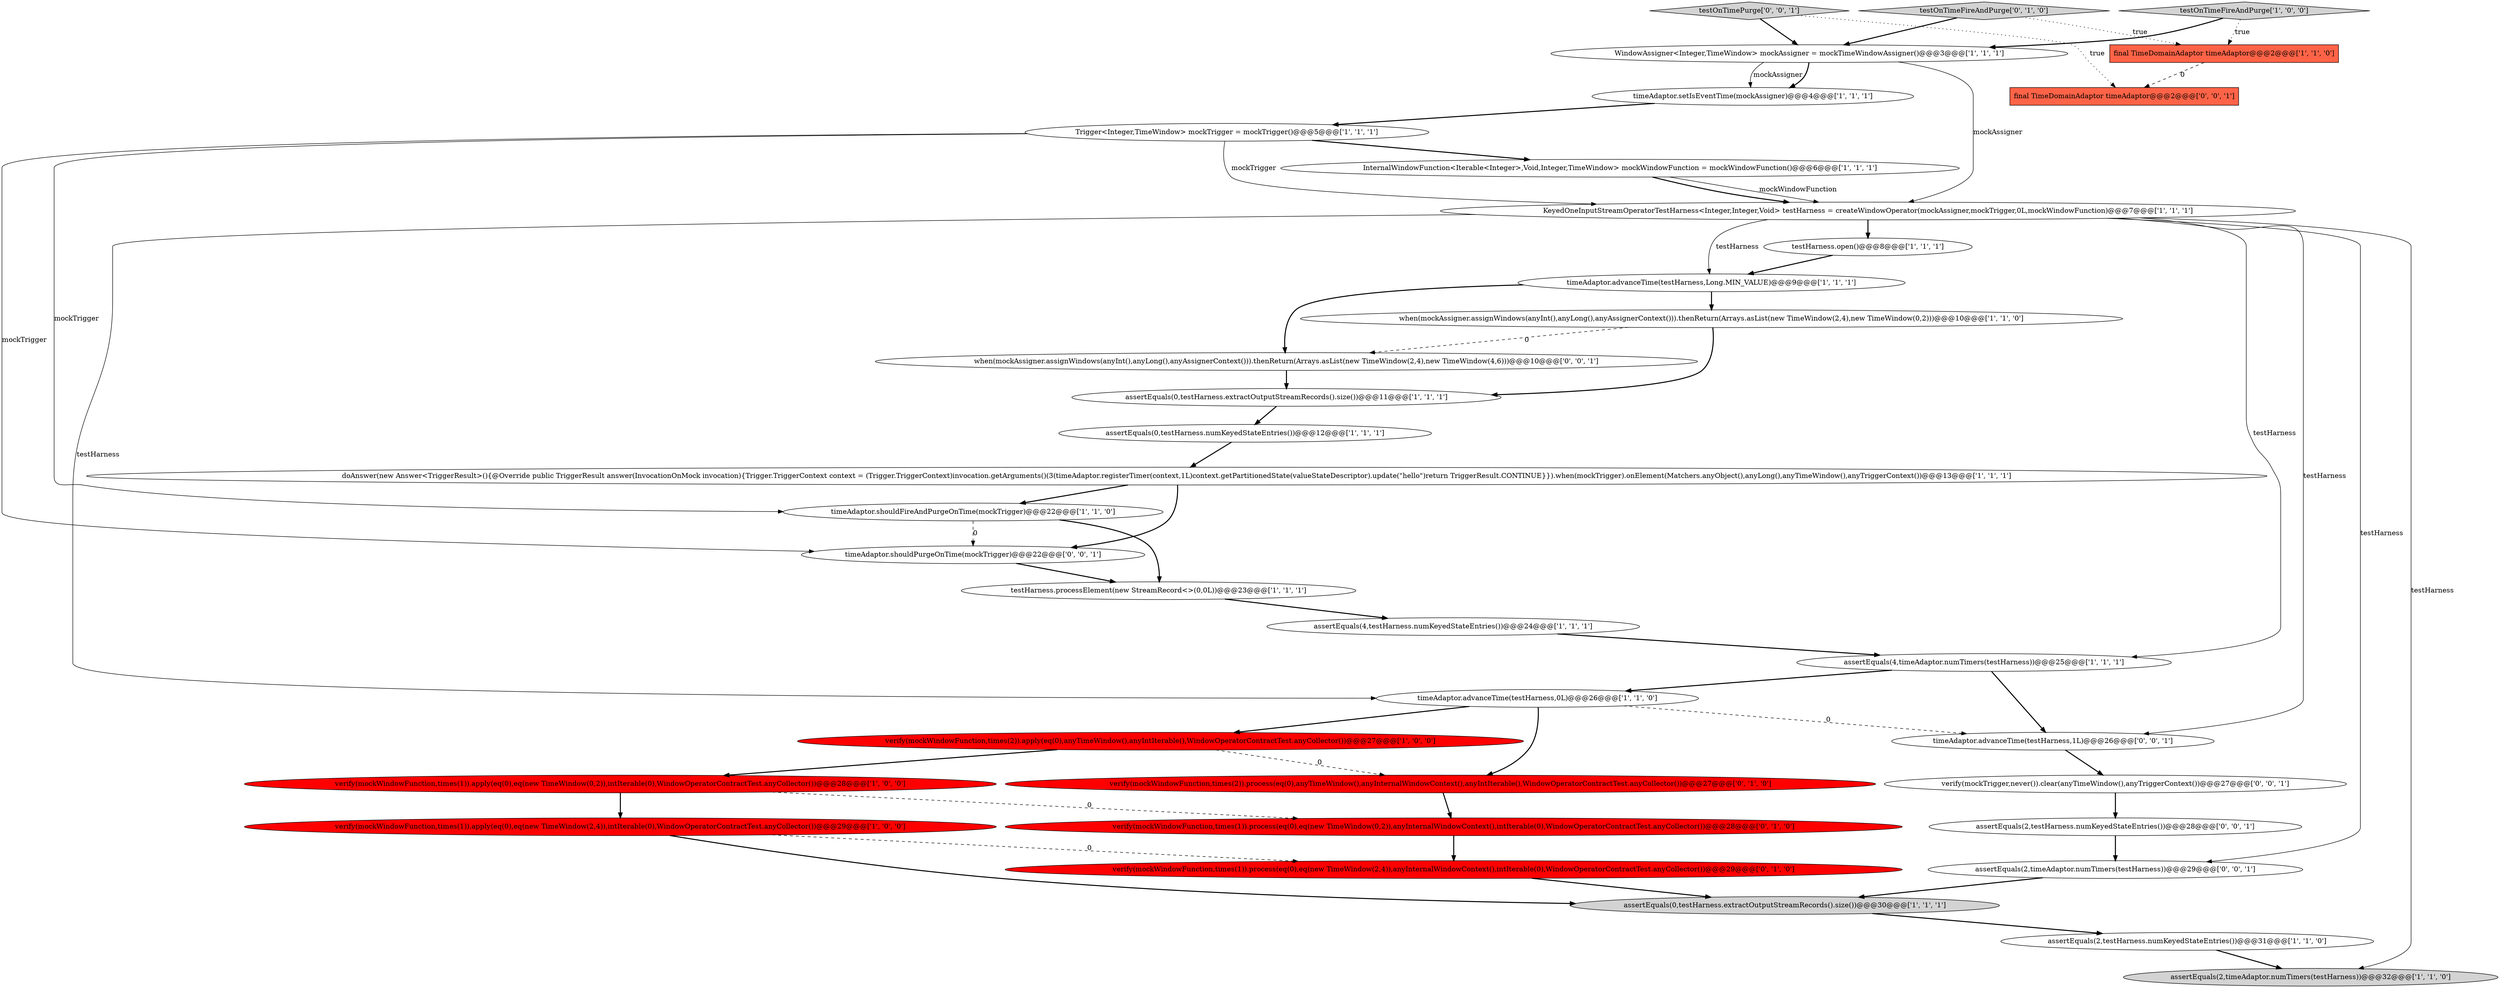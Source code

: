 digraph {
32 [style = filled, label = "testOnTimePurge['0', '0', '1']", fillcolor = lightgray, shape = diamond image = "AAA0AAABBB3BBB"];
1 [style = filled, label = "assertEquals(2,timeAdaptor.numTimers(testHarness))@@@32@@@['1', '1', '0']", fillcolor = lightgray, shape = ellipse image = "AAA0AAABBB1BBB"];
29 [style = filled, label = "final TimeDomainAdaptor timeAdaptor@@@2@@@['0', '0', '1']", fillcolor = tomato, shape = box image = "AAA0AAABBB3BBB"];
18 [style = filled, label = "assertEquals(0,testHarness.numKeyedStateEntries())@@@12@@@['1', '1', '1']", fillcolor = white, shape = ellipse image = "AAA0AAABBB1BBB"];
8 [style = filled, label = "assertEquals(4,timeAdaptor.numTimers(testHarness))@@@25@@@['1', '1', '1']", fillcolor = white, shape = ellipse image = "AAA0AAABBB1BBB"];
12 [style = filled, label = "timeAdaptor.advanceTime(testHarness,Long.MIN_VALUE)@@@9@@@['1', '1', '1']", fillcolor = white, shape = ellipse image = "AAA0AAABBB1BBB"];
24 [style = filled, label = "verify(mockWindowFunction,times(1)).process(eq(0),eq(new TimeWindow(2,4)),anyInternalWindowContext(),intIterable(0),WindowOperatorContractTest.anyCollector())@@@29@@@['0', '1', '0']", fillcolor = red, shape = ellipse image = "AAA1AAABBB2BBB"];
31 [style = filled, label = "assertEquals(2,timeAdaptor.numTimers(testHarness))@@@29@@@['0', '0', '1']", fillcolor = white, shape = ellipse image = "AAA0AAABBB3BBB"];
7 [style = filled, label = "testHarness.open()@@@8@@@['1', '1', '1']", fillcolor = white, shape = ellipse image = "AAA0AAABBB1BBB"];
26 [style = filled, label = "testOnTimeFireAndPurge['0', '1', '0']", fillcolor = lightgray, shape = diamond image = "AAA0AAABBB2BBB"];
5 [style = filled, label = "assertEquals(0,testHarness.extractOutputStreamRecords().size())@@@30@@@['1', '1', '1']", fillcolor = lightgray, shape = ellipse image = "AAA0AAABBB1BBB"];
34 [style = filled, label = "verify(mockTrigger,never()).clear(anyTimeWindow(),anyTriggerContext())@@@27@@@['0', '0', '1']", fillcolor = white, shape = ellipse image = "AAA0AAABBB3BBB"];
20 [style = filled, label = "assertEquals(2,testHarness.numKeyedStateEntries())@@@31@@@['1', '1', '0']", fillcolor = white, shape = ellipse image = "AAA0AAABBB1BBB"];
0 [style = filled, label = "KeyedOneInputStreamOperatorTestHarness<Integer,Integer,Void> testHarness = createWindowOperator(mockAssigner,mockTrigger,0L,mockWindowFunction)@@@7@@@['1', '1', '1']", fillcolor = white, shape = ellipse image = "AAA0AAABBB1BBB"];
23 [style = filled, label = "verify(mockWindowFunction,times(2)).apply(eq(0),anyTimeWindow(),anyIntIterable(),WindowOperatorContractTest.anyCollector())@@@27@@@['1', '0', '0']", fillcolor = red, shape = ellipse image = "AAA1AAABBB1BBB"];
35 [style = filled, label = "timeAdaptor.shouldPurgeOnTime(mockTrigger)@@@22@@@['0', '0', '1']", fillcolor = white, shape = ellipse image = "AAA0AAABBB3BBB"];
13 [style = filled, label = "assertEquals(4,testHarness.numKeyedStateEntries())@@@24@@@['1', '1', '1']", fillcolor = white, shape = ellipse image = "AAA0AAABBB1BBB"];
10 [style = filled, label = "timeAdaptor.advanceTime(testHarness,0L)@@@26@@@['1', '1', '0']", fillcolor = white, shape = ellipse image = "AAA0AAABBB1BBB"];
15 [style = filled, label = "Trigger<Integer,TimeWindow> mockTrigger = mockTrigger()@@@5@@@['1', '1', '1']", fillcolor = white, shape = ellipse image = "AAA0AAABBB1BBB"];
16 [style = filled, label = "verify(mockWindowFunction,times(1)).apply(eq(0),eq(new TimeWindow(2,4)),intIterable(0),WindowOperatorContractTest.anyCollector())@@@29@@@['1', '0', '0']", fillcolor = red, shape = ellipse image = "AAA1AAABBB1BBB"];
11 [style = filled, label = "timeAdaptor.setIsEventTime(mockAssigner)@@@4@@@['1', '1', '1']", fillcolor = white, shape = ellipse image = "AAA0AAABBB1BBB"];
4 [style = filled, label = "assertEquals(0,testHarness.extractOutputStreamRecords().size())@@@11@@@['1', '1', '1']", fillcolor = white, shape = ellipse image = "AAA0AAABBB1BBB"];
19 [style = filled, label = "InternalWindowFunction<Iterable<Integer>,Void,Integer,TimeWindow> mockWindowFunction = mockWindowFunction()@@@6@@@['1', '1', '1']", fillcolor = white, shape = ellipse image = "AAA0AAABBB1BBB"];
28 [style = filled, label = "assertEquals(2,testHarness.numKeyedStateEntries())@@@28@@@['0', '0', '1']", fillcolor = white, shape = ellipse image = "AAA0AAABBB3BBB"];
6 [style = filled, label = "timeAdaptor.shouldFireAndPurgeOnTime(mockTrigger)@@@22@@@['1', '1', '0']", fillcolor = white, shape = ellipse image = "AAA0AAABBB1BBB"];
30 [style = filled, label = "when(mockAssigner.assignWindows(anyInt(),anyLong(),anyAssignerContext())).thenReturn(Arrays.asList(new TimeWindow(2,4),new TimeWindow(4,6)))@@@10@@@['0', '0', '1']", fillcolor = white, shape = ellipse image = "AAA0AAABBB3BBB"];
33 [style = filled, label = "timeAdaptor.advanceTime(testHarness,1L)@@@26@@@['0', '0', '1']", fillcolor = white, shape = ellipse image = "AAA0AAABBB3BBB"];
22 [style = filled, label = "when(mockAssigner.assignWindows(anyInt(),anyLong(),anyAssignerContext())).thenReturn(Arrays.asList(new TimeWindow(2,4),new TimeWindow(0,2)))@@@10@@@['1', '1', '0']", fillcolor = white, shape = ellipse image = "AAA0AAABBB1BBB"];
27 [style = filled, label = "verify(mockWindowFunction,times(1)).process(eq(0),eq(new TimeWindow(0,2)),anyInternalWindowContext(),intIterable(0),WindowOperatorContractTest.anyCollector())@@@28@@@['0', '1', '0']", fillcolor = red, shape = ellipse image = "AAA1AAABBB2BBB"];
3 [style = filled, label = "doAnswer(new Answer<TriggerResult>(){@Override public TriggerResult answer(InvocationOnMock invocation){Trigger.TriggerContext context = (Trigger.TriggerContext)invocation.getArguments()(3(timeAdaptor.registerTimer(context,1L)context.getPartitionedState(valueStateDescriptor).update(\"hello\")return TriggerResult.CONTINUE}}).when(mockTrigger).onElement(Matchers.anyObject(),anyLong(),anyTimeWindow(),anyTriggerContext())@@@13@@@['1', '1', '1']", fillcolor = white, shape = ellipse image = "AAA0AAABBB1BBB"];
14 [style = filled, label = "verify(mockWindowFunction,times(1)).apply(eq(0),eq(new TimeWindow(0,2)),intIterable(0),WindowOperatorContractTest.anyCollector())@@@28@@@['1', '0', '0']", fillcolor = red, shape = ellipse image = "AAA1AAABBB1BBB"];
25 [style = filled, label = "verify(mockWindowFunction,times(2)).process(eq(0),anyTimeWindow(),anyInternalWindowContext(),anyIntIterable(),WindowOperatorContractTest.anyCollector())@@@27@@@['0', '1', '0']", fillcolor = red, shape = ellipse image = "AAA1AAABBB2BBB"];
17 [style = filled, label = "final TimeDomainAdaptor timeAdaptor@@@2@@@['1', '1', '0']", fillcolor = tomato, shape = box image = "AAA0AAABBB1BBB"];
2 [style = filled, label = "testOnTimeFireAndPurge['1', '0', '0']", fillcolor = lightgray, shape = diamond image = "AAA0AAABBB1BBB"];
21 [style = filled, label = "WindowAssigner<Integer,TimeWindow> mockAssigner = mockTimeWindowAssigner()@@@3@@@['1', '1', '1']", fillcolor = white, shape = ellipse image = "AAA0AAABBB1BBB"];
9 [style = filled, label = "testHarness.processElement(new StreamRecord<>(0,0L))@@@23@@@['1', '1', '1']", fillcolor = white, shape = ellipse image = "AAA0AAABBB1BBB"];
14->16 [style = bold, label=""];
8->33 [style = bold, label=""];
8->10 [style = bold, label=""];
18->3 [style = bold, label=""];
32->21 [style = bold, label=""];
19->0 [style = solid, label="mockWindowFunction"];
5->20 [style = bold, label=""];
7->12 [style = bold, label=""];
23->25 [style = dashed, label="0"];
35->9 [style = bold, label=""];
16->24 [style = dashed, label="0"];
28->31 [style = bold, label=""];
31->5 [style = bold, label=""];
15->6 [style = solid, label="mockTrigger"];
2->17 [style = dotted, label="true"];
0->33 [style = solid, label="testHarness"];
3->6 [style = bold, label=""];
12->30 [style = bold, label=""];
4->18 [style = bold, label=""];
10->33 [style = dashed, label="0"];
0->12 [style = solid, label="testHarness"];
20->1 [style = bold, label=""];
15->19 [style = bold, label=""];
17->29 [style = dashed, label="0"];
14->27 [style = dashed, label="0"];
11->15 [style = bold, label=""];
19->0 [style = bold, label=""];
24->5 [style = bold, label=""];
6->35 [style = dashed, label="0"];
22->4 [style = bold, label=""];
0->7 [style = bold, label=""];
23->14 [style = bold, label=""];
0->8 [style = solid, label="testHarness"];
26->21 [style = bold, label=""];
0->31 [style = solid, label="testHarness"];
25->27 [style = bold, label=""];
21->11 [style = solid, label="mockAssigner"];
3->35 [style = bold, label=""];
34->28 [style = bold, label=""];
21->0 [style = solid, label="mockAssigner"];
0->1 [style = solid, label="testHarness"];
21->11 [style = bold, label=""];
10->25 [style = bold, label=""];
10->23 [style = bold, label=""];
15->35 [style = solid, label="mockTrigger"];
2->21 [style = bold, label=""];
30->4 [style = bold, label=""];
26->17 [style = dotted, label="true"];
22->30 [style = dashed, label="0"];
15->0 [style = solid, label="mockTrigger"];
16->5 [style = bold, label=""];
27->24 [style = bold, label=""];
32->29 [style = dotted, label="true"];
0->10 [style = solid, label="testHarness"];
6->9 [style = bold, label=""];
13->8 [style = bold, label=""];
33->34 [style = bold, label=""];
12->22 [style = bold, label=""];
9->13 [style = bold, label=""];
}

